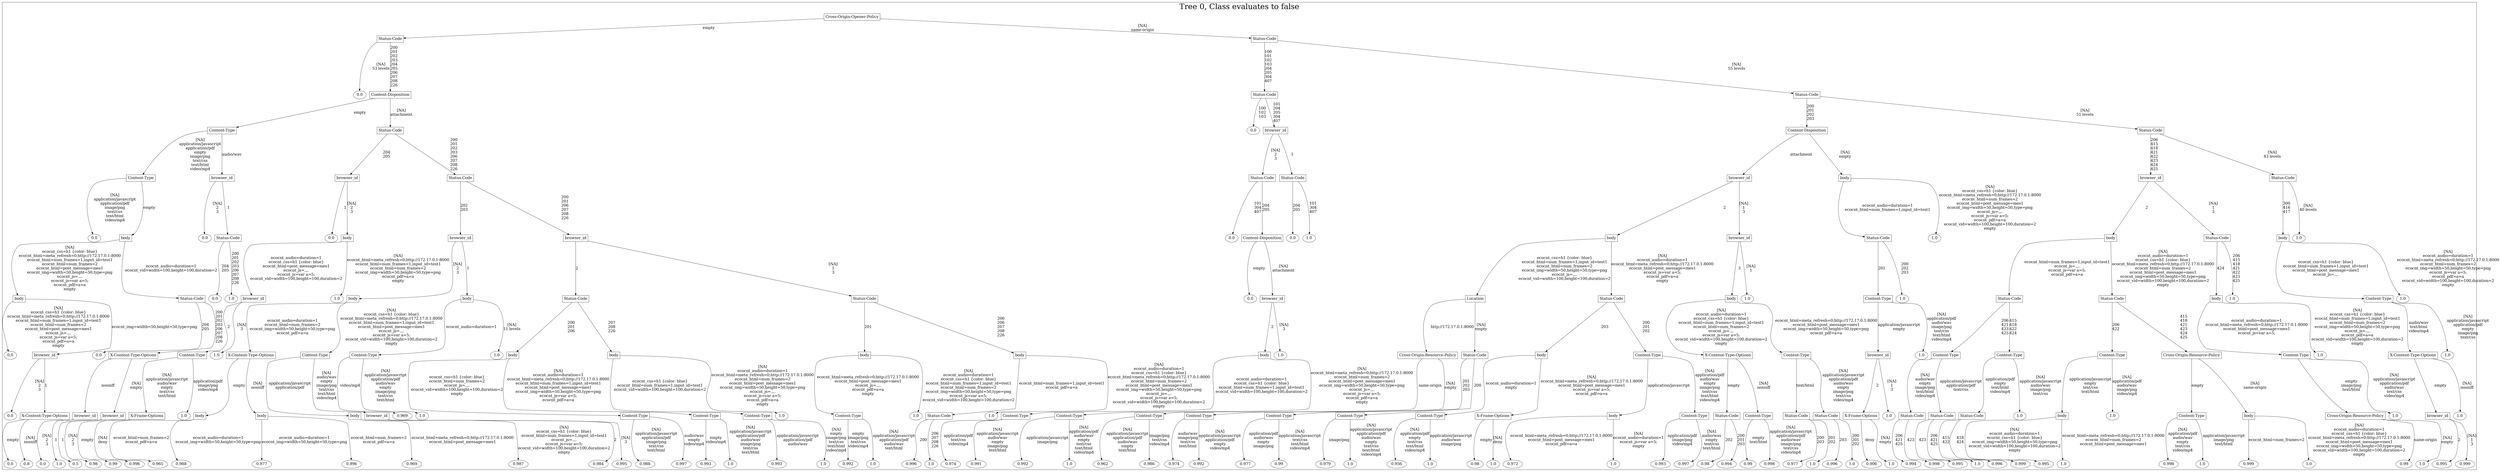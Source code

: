 /*
Generated by:
    http://https://github.com/h2oai/h2o-3/tree/master/h2o-genmodel/src/main/java/hex/genmodel/tools/PrintMojo.java
*/

/*
On a mac:

$ brew install graphviz
$ dot -Tpng file.gv -o file.png
$ open file.png
*/

digraph G {

subgraph cluster_0 {
/* Nodes */

/* Level 0 */
{
"SG_0_Node_0" [shape=box, fontsize=20, label="Cross-Origin-Opener-Policy"]
}

/* Level 1 */
{
"SG_0_Node_1" [shape=box, fontsize=20, label="Status-Code"]
"SG_0_Node_2" [shape=box, fontsize=20, label="Status-Code"]
}

/* Level 2 */
{
"SG_0_Node_163" [fontsize=20, label="0.0"]
"SG_0_Node_3" [shape=box, fontsize=20, label="Content-Disposition"]
"SG_0_Node_4" [shape=box, fontsize=20, label="Status-Code"]
"SG_0_Node_5" [shape=box, fontsize=20, label="Status-Code"]
}

/* Level 3 */
{
"SG_0_Node_6" [shape=box, fontsize=20, label="Content-Type"]
"SG_0_Node_7" [shape=box, fontsize=20, label="Status-Code"]
"SG_0_Node_164" [fontsize=20, label="0.0"]
"SG_0_Node_8" [shape=box, fontsize=20, label="browser_id"]
"SG_0_Node_9" [shape=box, fontsize=20, label="Content-Disposition"]
"SG_0_Node_10" [shape=box, fontsize=20, label="Status-Code"]
}

/* Level 4 */
{
"SG_0_Node_11" [shape=box, fontsize=20, label="Content-Type"]
"SG_0_Node_12" [shape=box, fontsize=20, label="browser_id"]
"SG_0_Node_13" [shape=box, fontsize=20, label="browser_id"]
"SG_0_Node_14" [shape=box, fontsize=20, label="Status-Code"]
"SG_0_Node_15" [shape=box, fontsize=20, label="Status-Code"]
"SG_0_Node_16" [shape=box, fontsize=20, label="Status-Code"]
"SG_0_Node_17" [shape=box, fontsize=20, label="browser_id"]
"SG_0_Node_18" [shape=box, fontsize=20, label="body"]
"SG_0_Node_19" [shape=box, fontsize=20, label="browser_id"]
"SG_0_Node_20" [shape=box, fontsize=20, label="Status-Code"]
}

/* Level 5 */
{
"SG_0_Node_165" [fontsize=20, label="0.0"]
"SG_0_Node_21" [shape=box, fontsize=20, label="body"]
"SG_0_Node_166" [fontsize=20, label="0.0"]
"SG_0_Node_22" [shape=box, fontsize=20, label="Status-Code"]
"SG_0_Node_167" [fontsize=20, label="0.0"]
"SG_0_Node_23" [shape=box, fontsize=20, label="body"]
"SG_0_Node_24" [shape=box, fontsize=20, label="browser_id"]
"SG_0_Node_25" [shape=box, fontsize=20, label="browser_id"]
"SG_0_Node_168" [fontsize=20, label="0.0"]
"SG_0_Node_26" [shape=box, fontsize=20, label="Content-Disposition"]
"SG_0_Node_169" [fontsize=20, label="0.0"]
"SG_0_Node_170" [fontsize=20, label="1.0"]
"SG_0_Node_27" [shape=box, fontsize=20, label="body"]
"SG_0_Node_28" [shape=box, fontsize=20, label="browser_id"]
"SG_0_Node_29" [shape=box, fontsize=20, label="Status-Code"]
"SG_0_Node_171" [fontsize=20, label="1.0"]
"SG_0_Node_30" [shape=box, fontsize=20, label="body"]
"SG_0_Node_31" [shape=box, fontsize=20, label="Status-Code"]
"SG_0_Node_32" [shape=box, fontsize=20, label="body"]
"SG_0_Node_172" [fontsize=20, label="1.0"]
}

/* Level 6 */
{
"SG_0_Node_33" [shape=box, fontsize=20, label="body"]
"SG_0_Node_34" [shape=box, fontsize=20, label="Status-Code"]
"SG_0_Node_173" [fontsize=20, label="0.0"]
"SG_0_Node_174" [fontsize=20, label="1.0"]
"SG_0_Node_35" [shape=box, fontsize=20, label="browser_id"]
"SG_0_Node_175" [fontsize=20, label="1.0"]
"SG_0_Node_36" [shape=box, fontsize=20, label="body"]
"SG_0_Node_37" [shape=box, fontsize=20, label="body"]
"SG_0_Node_38" [shape=box, fontsize=20, label="Status-Code"]
"SG_0_Node_39" [shape=box, fontsize=20, label="Status-Code"]
"SG_0_Node_176" [fontsize=20, label="0.0"]
"SG_0_Node_40" [shape=box, fontsize=20, label="browser_id"]
"SG_0_Node_41" [shape=box, fontsize=20, label="Location"]
"SG_0_Node_42" [shape=box, fontsize=20, label="Status-Code"]
"SG_0_Node_43" [shape=box, fontsize=20, label="body"]
"SG_0_Node_177" [fontsize=20, label="1.0"]
"SG_0_Node_44" [shape=box, fontsize=20, label="Content-Type"]
"SG_0_Node_178" [fontsize=20, label="1.0"]
"SG_0_Node_45" [shape=box, fontsize=20, label="Status-Code"]
"SG_0_Node_46" [shape=box, fontsize=20, label="Status-Code"]
"SG_0_Node_47" [shape=box, fontsize=20, label="body"]
"SG_0_Node_179" [fontsize=20, label="1.0"]
"SG_0_Node_48" [shape=box, fontsize=20, label="Content-Type"]
"SG_0_Node_180" [fontsize=20, label="1.0"]
}

/* Level 7 */
{
"SG_0_Node_181" [fontsize=20, label="0.0"]
"SG_0_Node_49" [shape=box, fontsize=20, label="browser_id"]
"SG_0_Node_182" [fontsize=20, label="0.0"]
"SG_0_Node_50" [shape=box, fontsize=20, label="X-Content-Type-Options"]
"SG_0_Node_51" [shape=box, fontsize=20, label="Content-Type"]
"SG_0_Node_183" [fontsize=20, label="1.0"]
"SG_0_Node_52" [shape=box, fontsize=20, label="X-Content-Type-Options"]
"SG_0_Node_53" [shape=box, fontsize=20, label="Content-Type"]
"SG_0_Node_54" [shape=box, fontsize=20, label="Content-Type"]
"SG_0_Node_184" [fontsize=20, label="1.0"]
"SG_0_Node_55" [shape=box, fontsize=20, label="body"]
"SG_0_Node_56" [shape=box, fontsize=20, label="body"]
"SG_0_Node_57" [shape=box, fontsize=20, label="body"]
"SG_0_Node_58" [shape=box, fontsize=20, label="body"]
"SG_0_Node_59" [shape=box, fontsize=20, label="body"]
"SG_0_Node_185" [fontsize=20, label="1.0"]
"SG_0_Node_60" [shape=box, fontsize=20, label="Cross-Origin-Resource-Policy"]
"SG_0_Node_61" [shape=box, fontsize=20, label="Status-Code"]
"SG_0_Node_62" [shape=box, fontsize=20, label="body"]
"SG_0_Node_63" [shape=box, fontsize=20, label="Content-Type"]
"SG_0_Node_64" [shape=box, fontsize=20, label="X-Content-Type-Options"]
"SG_0_Node_65" [shape=box, fontsize=20, label="Content-Type"]
"SG_0_Node_66" [shape=box, fontsize=20, label="browser_id"]
"SG_0_Node_186" [fontsize=20, label="1.0"]
"SG_0_Node_67" [shape=box, fontsize=20, label="Content-Type"]
"SG_0_Node_68" [shape=box, fontsize=20, label="Content-Type"]
"SG_0_Node_69" [shape=box, fontsize=20, label="Content-Type"]
"SG_0_Node_70" [shape=box, fontsize=20, label="Cross-Origin-Resource-Policy"]
"SG_0_Node_71" [shape=box, fontsize=20, label="Content-Type"]
"SG_0_Node_187" [fontsize=20, label="1.0"]
"SG_0_Node_72" [shape=box, fontsize=20, label="X-Content-Type-Options"]
"SG_0_Node_188" [fontsize=20, label="1.0"]
}

/* Level 8 */
{
"SG_0_Node_189" [fontsize=20, label="0.0"]
"SG_0_Node_73" [shape=box, fontsize=20, label="X-Content-Type-Options"]
"SG_0_Node_74" [shape=box, fontsize=20, label="browser_id"]
"SG_0_Node_75" [shape=box, fontsize=20, label="browser_id"]
"SG_0_Node_76" [shape=box, fontsize=20, label="X-Frame-Options"]
"SG_0_Node_190" [fontsize=20, label="1.0"]
"SG_0_Node_77" [shape=box, fontsize=20, label="body"]
"SG_0_Node_78" [shape=box, fontsize=20, label="body"]
"SG_0_Node_79" [shape=box, fontsize=20, label="body"]
"SG_0_Node_80" [shape=box, fontsize=20, label="browser_id"]
"SG_0_Node_191" [fontsize=20, label="0.969"]
"SG_0_Node_192" [fontsize=20, label="1.0"]
"SG_0_Node_82" [shape=box, fontsize=20, label="Content-Type"]
"SG_0_Node_83" [shape=box, fontsize=20, label="Content-Type"]
"SG_0_Node_84" [shape=box, fontsize=20, label="Content-Type"]
"SG_0_Node_193" [fontsize=20, label="1.0"]
"SG_0_Node_85" [shape=box, fontsize=20, label="Content-Type"]
"SG_0_Node_194" [fontsize=20, label="1.0"]
"SG_0_Node_86" [shape=box, fontsize=20, label="Status-Code"]
"SG_0_Node_195" [fontsize=20, label="1.0"]
"SG_0_Node_87" [shape=box, fontsize=20, label="Content-Type"]
"SG_0_Node_88" [shape=box, fontsize=20, label="Content-Type"]
"SG_0_Node_89" [shape=box, fontsize=20, label="Content-Type"]
"SG_0_Node_90" [shape=box, fontsize=20, label="Content-Type"]
"SG_0_Node_91" [shape=box, fontsize=20, label="Content-Type"]
"SG_0_Node_92" [shape=box, fontsize=20, label="Content-Type"]
"SG_0_Node_93" [shape=box, fontsize=20, label="Content-Type"]
"SG_0_Node_94" [shape=box, fontsize=20, label="X-Frame-Options"]
"SG_0_Node_95" [shape=box, fontsize=20, label="body"]
"SG_0_Node_96" [shape=box, fontsize=20, label="Content-Type"]
"SG_0_Node_97" [shape=box, fontsize=20, label="Status-Code"]
"SG_0_Node_98" [shape=box, fontsize=20, label="Content-Type"]
"SG_0_Node_99" [shape=box, fontsize=20, label="Status-Code"]
"SG_0_Node_100" [shape=box, fontsize=20, label="Status-Code"]
"SG_0_Node_101" [shape=box, fontsize=20, label="X-Frame-Options"]
"SG_0_Node_196" [fontsize=20, label="1.0"]
"SG_0_Node_102" [shape=box, fontsize=20, label="Status-Code"]
"SG_0_Node_103" [shape=box, fontsize=20, label="Status-Code"]
"SG_0_Node_104" [shape=box, fontsize=20, label="Status-Code"]
"SG_0_Node_197" [fontsize=20, label="1.0"]
"SG_0_Node_105" [shape=box, fontsize=20, label="body"]
"SG_0_Node_198" [fontsize=20, label="1.0"]
"SG_0_Node_106" [shape=box, fontsize=20, label="Content-Type"]
"SG_0_Node_107" [shape=box, fontsize=20, label="body"]
"SG_0_Node_108" [shape=box, fontsize=20, label="Cross-Origin-Resource-Policy"]
"SG_0_Node_199" [fontsize=20, label="1.0"]
"SG_0_Node_109" [shape=box, fontsize=20, label="browser_id"]
"SG_0_Node_200" [fontsize=20, label="1.0"]
}

/* Level 9 */
{
"SG_0_Node_201" [fontsize=20, label="0.0"]
"SG_0_Node_202" [fontsize=20, label="0.8"]
"SG_0_Node_203" [fontsize=20, label="0.0"]
"SG_0_Node_204" [fontsize=20, label="1.0"]
"SG_0_Node_205" [fontsize=20, label="0.5"]
"SG_0_Node_206" [fontsize=20, label="0.98"]
"SG_0_Node_207" [fontsize=20, label="0.99"]
"SG_0_Node_208" [fontsize=20, label="0.996"]
"SG_0_Node_209" [fontsize=20, label="0.965"]
"SG_0_Node_210" [fontsize=20, label="0.988"]
"SG_0_Node_211" [fontsize=20, label="0.977"]
"SG_0_Node_212" [fontsize=20, label="0.996"]
"SG_0_Node_213" [fontsize=20, label="0.969"]
"SG_0_Node_214" [fontsize=20, label="0.987"]
"SG_0_Node_215" [fontsize=20, label="0.984"]
"SG_0_Node_216" [fontsize=20, label="0.995"]
"SG_0_Node_217" [fontsize=20, label="0.988"]
"SG_0_Node_218" [fontsize=20, label="0.997"]
"SG_0_Node_219" [fontsize=20, label="0.993"]
"SG_0_Node_220" [fontsize=20, label="1.0"]
"SG_0_Node_221" [fontsize=20, label="0.993"]
"SG_0_Node_222" [fontsize=20, label="1.0"]
"SG_0_Node_223" [fontsize=20, label="0.992"]
"SG_0_Node_224" [fontsize=20, label="1.0"]
"SG_0_Node_225" [fontsize=20, label="0.996"]
"SG_0_Node_226" [fontsize=20, label="1.0"]
"SG_0_Node_227" [fontsize=20, label="0.974"]
"SG_0_Node_228" [fontsize=20, label="0.991"]
"SG_0_Node_229" [fontsize=20, label="0.992"]
"SG_0_Node_230" [fontsize=20, label="1.0"]
"SG_0_Node_231" [fontsize=20, label="0.962"]
"SG_0_Node_232" [fontsize=20, label="0.986"]
"SG_0_Node_233" [fontsize=20, label="0.974"]
"SG_0_Node_234" [fontsize=20, label="0.992"]
"SG_0_Node_235" [fontsize=20, label="0.977"]
"SG_0_Node_236" [fontsize=20, label="0.99"]
"SG_0_Node_237" [fontsize=20, label="0.979"]
"SG_0_Node_238" [fontsize=20, label="1.0"]
"SG_0_Node_239" [fontsize=20, label="0.956"]
"SG_0_Node_240" [fontsize=20, label="1.0"]
"SG_0_Node_241" [fontsize=20, label="0.98"]
"SG_0_Node_242" [fontsize=20, label="1.0"]
"SG_0_Node_243" [fontsize=20, label="0.972"]
"SG_0_Node_244" [fontsize=20, label="1.0"]
"SG_0_Node_245" [fontsize=20, label="0.993"]
"SG_0_Node_246" [fontsize=20, label="0.997"]
"SG_0_Node_247" [fontsize=20, label="0.98"]
"SG_0_Node_248" [fontsize=20, label="0.994"]
"SG_0_Node_249" [fontsize=20, label="0.99"]
"SG_0_Node_250" [fontsize=20, label="0.998"]
"SG_0_Node_251" [fontsize=20, label="0.977"]
"SG_0_Node_252" [fontsize=20, label="1.0"]
"SG_0_Node_253" [fontsize=20, label="0.996"]
"SG_0_Node_254" [fontsize=20, label="1.0"]
"SG_0_Node_255" [fontsize=20, label="0.906"]
"SG_0_Node_256" [fontsize=20, label="1.0"]
"SG_0_Node_257" [fontsize=20, label="0.994"]
"SG_0_Node_258" [fontsize=20, label="0.998"]
"SG_0_Node_259" [fontsize=20, label="0.995"]
"SG_0_Node_260" [fontsize=20, label="1.0"]
"SG_0_Node_261" [fontsize=20, label="0.996"]
"SG_0_Node_262" [fontsize=20, label="0.999"]
"SG_0_Node_263" [fontsize=20, label="0.995"]
"SG_0_Node_264" [fontsize=20, label="1.0"]
"SG_0_Node_265" [fontsize=20, label="0.998"]
"SG_0_Node_266" [fontsize=20, label="1.0"]
"SG_0_Node_267" [fontsize=20, label="0.999"]
"SG_0_Node_268" [fontsize=20, label="1.0"]
"SG_0_Node_269" [fontsize=20, label="0.99"]
"SG_0_Node_270" [fontsize=20, label="1.0"]
"SG_0_Node_271" [fontsize=20, label="0.995"]
"SG_0_Node_272" [fontsize=20, label="0.999"]
}

/* Edges */
"SG_0_Node_0" -> "SG_0_Node_1" [fontsize=20, label="empty
"]
"SG_0_Node_0" -> "SG_0_Node_2" [fontsize=20, label="[NA]
same-origin
"]
"SG_0_Node_2" -> "SG_0_Node_4" [fontsize=20, label="100
101
102
103
204
205
304
407
"]
"SG_0_Node_2" -> "SG_0_Node_5" [fontsize=20, label="[NA]
55 levels
"]
"SG_0_Node_5" -> "SG_0_Node_9" [fontsize=20, label="200
201
202
203
"]
"SG_0_Node_5" -> "SG_0_Node_10" [fontsize=20, label="[NA]
51 levels
"]
"SG_0_Node_10" -> "SG_0_Node_19" [fontsize=20, label="206
415
418
421
422
423
424
425
"]
"SG_0_Node_10" -> "SG_0_Node_20" [fontsize=20, label="[NA]
43 levels
"]
"SG_0_Node_20" -> "SG_0_Node_32" [fontsize=20, label="300
416
417
"]
"SG_0_Node_20" -> "SG_0_Node_172" [fontsize=20, label="[NA]
40 levels
"]
"SG_0_Node_32" -> "SG_0_Node_48" [fontsize=20, label="ecocnt_css=h1 {color: blue}
ecocnt_html=num_frames=1,input_id=test1
ecocnt_html=post_message=mes1
ecocnt_js=.,,.
"]
"SG_0_Node_32" -> "SG_0_Node_180" [fontsize=20, label="[NA]
ecocnt_audio=duration=1
ecocnt_html=meta_refresh=0;http://172.17.0.1:8000
ecocnt_html=num_frames=2
ecocnt_img=width=50,height=50,type=png
ecocnt_js=var a=5;
ecocnt_pdf=a=a
ecocnt_vid=width=100,height=100,duration=2
empty
"]
"SG_0_Node_48" -> "SG_0_Node_72" [fontsize=20, label="audio/wav
text/html
video/mp4
"]
"SG_0_Node_48" -> "SG_0_Node_188" [fontsize=20, label="[NA]
application/javascript
application/pdf
empty
image/png
text/css
"]
"SG_0_Node_72" -> "SG_0_Node_109" [fontsize=20, label="empty
"]
"SG_0_Node_72" -> "SG_0_Node_200" [fontsize=20, label="[NA]
nosniff
"]
"SG_0_Node_109" -> "SG_0_Node_271" [fontsize=20, label="2
"]
"SG_0_Node_109" -> "SG_0_Node_272" [fontsize=20, label="[NA]
1
3
"]
"SG_0_Node_19" -> "SG_0_Node_30" [fontsize=20, label="2
"]
"SG_0_Node_19" -> "SG_0_Node_31" [fontsize=20, label="[NA]
1
3
"]
"SG_0_Node_31" -> "SG_0_Node_47" [fontsize=20, label="424
"]
"SG_0_Node_31" -> "SG_0_Node_179" [fontsize=20, label="206
415
418
421
422
423
425
"]
"SG_0_Node_47" -> "SG_0_Node_71" [fontsize=20, label="ecocnt_audio=duration=1
ecocnt_html=meta_refresh=0;http://172.17.0.1:8000
ecocnt_html=post_message=mes1
ecocnt_js=var a=5;
"]
"SG_0_Node_47" -> "SG_0_Node_187" [fontsize=20, label="[NA]
ecocnt_css=h1 {color: blue}
ecocnt_html=num_frames=1,input_id=test1
ecocnt_html=num_frames=2
ecocnt_img=width=50,height=50,type=png
ecocnt_js=.,,.
ecocnt_pdf=a=a
ecocnt_vid=width=100,height=100,duration=2
empty
"]
"SG_0_Node_71" -> "SG_0_Node_108" [fontsize=20, label="empty
image/png
text/html
"]
"SG_0_Node_71" -> "SG_0_Node_199" [fontsize=20, label="[NA]
application/javascript
application/pdf
audio/wav
text/css
video/mp4
"]
"SG_0_Node_108" -> "SG_0_Node_269" [fontsize=20, label="same-origin
"]
"SG_0_Node_108" -> "SG_0_Node_270" [fontsize=20, label="[NA]
empty
"]
"SG_0_Node_30" -> "SG_0_Node_45" [fontsize=20, label="ecocnt_html=num_frames=1,input_id=test1
ecocnt_js=.,,.
ecocnt_js=var a=5;
ecocnt_pdf=a=a
"]
"SG_0_Node_30" -> "SG_0_Node_46" [fontsize=20, label="[NA]
ecocnt_audio=duration=1
ecocnt_css=h1 {color: blue}
ecocnt_html=meta_refresh=0;http://172.17.0.1:8000
ecocnt_html=num_frames=2
ecocnt_html=post_message=mes1
ecocnt_img=width=50,height=50,type=png
ecocnt_vid=width=100,height=100,duration=2
empty
"]
"SG_0_Node_46" -> "SG_0_Node_69" [fontsize=20, label="206
422
"]
"SG_0_Node_46" -> "SG_0_Node_70" [fontsize=20, label="415
418
421
423
424
425
"]
"SG_0_Node_70" -> "SG_0_Node_106" [fontsize=20, label="empty
"]
"SG_0_Node_70" -> "SG_0_Node_107" [fontsize=20, label="[NA]
same-origin
"]
"SG_0_Node_107" -> "SG_0_Node_267" [fontsize=20, label="ecocnt_html=num_frames=2
"]
"SG_0_Node_107" -> "SG_0_Node_268" [fontsize=20, label="[NA]
ecocnt_audio=duration=1
ecocnt_css=h1 {color: blue}
ecocnt_html=meta_refresh=0;http://172.17.0.1:8000
ecocnt_html=post_message=mes1
ecocnt_img=width=50,height=50,type=png
ecocnt_vid=width=100,height=100,duration=2
empty
"]
"SG_0_Node_106" -> "SG_0_Node_265" [fontsize=20, label="[NA]
application/pdf
audio/wav
empty
text/css
video/mp4
"]
"SG_0_Node_106" -> "SG_0_Node_266" [fontsize=20, label="application/javascript
image/png
text/html
"]
"SG_0_Node_69" -> "SG_0_Node_105" [fontsize=20, label="application/javascript
empty
text/css
text/html
"]
"SG_0_Node_69" -> "SG_0_Node_198" [fontsize=20, label="[NA]
application/pdf
audio/wav
image/png
video/mp4
"]
"SG_0_Node_105" -> "SG_0_Node_263" [fontsize=20, label="[NA]
ecocnt_audio=duration=1
ecocnt_css=h1 {color: blue}
ecocnt_img=width=50,height=50,type=png
ecocnt_vid=width=100,height=100,duration=2
empty
"]
"SG_0_Node_105" -> "SG_0_Node_264" [fontsize=20, label="ecocnt_html=meta_refresh=0;http://172.17.0.1:8000
ecocnt_html=num_frames=2
ecocnt_html=post_message=mes1
"]
"SG_0_Node_45" -> "SG_0_Node_67" [fontsize=20, label="206
421
423
425
"]
"SG_0_Node_45" -> "SG_0_Node_68" [fontsize=20, label="415
418
422
424
"]
"SG_0_Node_68" -> "SG_0_Node_104" [fontsize=20, label="application/pdf
empty
text/html
video/mp4
"]
"SG_0_Node_68" -> "SG_0_Node_197" [fontsize=20, label="[NA]
application/javascript
audio/wav
image/png
text/css
"]
"SG_0_Node_104" -> "SG_0_Node_261" [fontsize=20, label="415
422
"]
"SG_0_Node_104" -> "SG_0_Node_262" [fontsize=20, label="418
424
"]
"SG_0_Node_67" -> "SG_0_Node_102" [fontsize=20, label="[NA]
audio/wav
empty
image/png
text/html
video/mp4
"]
"SG_0_Node_67" -> "SG_0_Node_103" [fontsize=20, label="application/javascript
application/pdf
text/css
"]
"SG_0_Node_103" -> "SG_0_Node_259" [fontsize=20, label="423
"]
"SG_0_Node_103" -> "SG_0_Node_260" [fontsize=20, label="206
421
425
"]
"SG_0_Node_102" -> "SG_0_Node_257" [fontsize=20, label="206
421
425
"]
"SG_0_Node_102" -> "SG_0_Node_258" [fontsize=20, label="423
"]
"SG_0_Node_9" -> "SG_0_Node_17" [fontsize=20, label="attachment
"]
"SG_0_Node_9" -> "SG_0_Node_18" [fontsize=20, label="[NA]
empty
"]
"SG_0_Node_18" -> "SG_0_Node_29" [fontsize=20, label="ecocnt_audio=duration=1
ecocnt_html=num_frames=1,input_id=test1
"]
"SG_0_Node_18" -> "SG_0_Node_171" [fontsize=20, label="[NA]
ecocnt_css=h1 {color: blue}
ecocnt_html=meta_refresh=0;http://172.17.0.1:8000
ecocnt_html=num_frames=2
ecocnt_html=post_message=mes1
ecocnt_img=width=50,height=50,type=png
ecocnt_js=.,,.
ecocnt_js=var a=5;
ecocnt_pdf=a=a
ecocnt_vid=width=100,height=100,duration=2
empty
"]
"SG_0_Node_29" -> "SG_0_Node_44" [fontsize=20, label="201
"]
"SG_0_Node_29" -> "SG_0_Node_178" [fontsize=20, label="200
202
203
"]
"SG_0_Node_44" -> "SG_0_Node_66" [fontsize=20, label="application/javascript
empty
"]
"SG_0_Node_44" -> "SG_0_Node_186" [fontsize=20, label="[NA]
application/pdf
audio/wav
image/png
text/css
text/html
video/mp4
"]
"SG_0_Node_66" -> "SG_0_Node_101" [fontsize=20, label="2
"]
"SG_0_Node_66" -> "SG_0_Node_196" [fontsize=20, label="[NA]
1
3
"]
"SG_0_Node_101" -> "SG_0_Node_255" [fontsize=20, label="deny
"]
"SG_0_Node_101" -> "SG_0_Node_256" [fontsize=20, label="[NA]
empty
"]
"SG_0_Node_17" -> "SG_0_Node_27" [fontsize=20, label="2
"]
"SG_0_Node_17" -> "SG_0_Node_28" [fontsize=20, label="[NA]
1
3
"]
"SG_0_Node_28" -> "SG_0_Node_43" [fontsize=20, label="3
"]
"SG_0_Node_28" -> "SG_0_Node_177" [fontsize=20, label="[NA]
1
"]
"SG_0_Node_43" -> "SG_0_Node_64" [fontsize=20, label="[NA]
ecocnt_audio=duration=1
ecocnt_css=h1 {color: blue}
ecocnt_html=num_frames=1,input_id=test1
ecocnt_html=num_frames=2
ecocnt_js=.,,.
ecocnt_js=var a=5;
ecocnt_vid=width=100,height=100,duration=2
empty
"]
"SG_0_Node_43" -> "SG_0_Node_65" [fontsize=20, label="ecocnt_html=meta_refresh=0;http://172.17.0.1:8000
ecocnt_html=post_message=mes1
ecocnt_img=width=50,height=50,type=png
ecocnt_pdf=a=a
"]
"SG_0_Node_65" -> "SG_0_Node_99" [fontsize=20, label="text/html
"]
"SG_0_Node_65" -> "SG_0_Node_100" [fontsize=20, label="[NA]
application/javascript
application/pdf
audio/wav
empty
image/png
text/css
video/mp4
"]
"SG_0_Node_100" -> "SG_0_Node_253" [fontsize=20, label="203
"]
"SG_0_Node_100" -> "SG_0_Node_254" [fontsize=20, label="200
201
202
"]
"SG_0_Node_99" -> "SG_0_Node_251" [fontsize=20, label="200
203
"]
"SG_0_Node_99" -> "SG_0_Node_252" [fontsize=20, label="201
202
"]
"SG_0_Node_64" -> "SG_0_Node_97" [fontsize=20, label="empty
"]
"SG_0_Node_64" -> "SG_0_Node_98" [fontsize=20, label="[NA]
nosniff
"]
"SG_0_Node_98" -> "SG_0_Node_249" [fontsize=20, label="empty
text/html
"]
"SG_0_Node_98" -> "SG_0_Node_250" [fontsize=20, label="[NA]
application/javascript
application/pdf
audio/wav
image/png
text/css
video/mp4
"]
"SG_0_Node_97" -> "SG_0_Node_247" [fontsize=20, label="202
"]
"SG_0_Node_97" -> "SG_0_Node_248" [fontsize=20, label="200
201
203
"]
"SG_0_Node_27" -> "SG_0_Node_41" [fontsize=20, label="ecocnt_css=h1 {color: blue}
ecocnt_html=num_frames=1,input_id=test1
ecocnt_html=num_frames=2
ecocnt_img=width=50,height=50,type=png
ecocnt_js=.,,.
ecocnt_vid=width=100,height=100,duration=2
"]
"SG_0_Node_27" -> "SG_0_Node_42" [fontsize=20, label="[NA]
ecocnt_audio=duration=1
ecocnt_html=meta_refresh=0;http://172.17.0.1:8000
ecocnt_html=post_message=mes1
ecocnt_js=var a=5;
ecocnt_pdf=a=a
empty
"]
"SG_0_Node_42" -> "SG_0_Node_62" [fontsize=20, label="203
"]
"SG_0_Node_42" -> "SG_0_Node_63" [fontsize=20, label="200
201
202
"]
"SG_0_Node_63" -> "SG_0_Node_95" [fontsize=20, label="application/javascript
"]
"SG_0_Node_63" -> "SG_0_Node_96" [fontsize=20, label="[NA]
application/pdf
audio/wav
empty
image/png
text/css
text/html
video/mp4
"]
"SG_0_Node_96" -> "SG_0_Node_245" [fontsize=20, label="application/pdf
image/png
video/mp4
"]
"SG_0_Node_96" -> "SG_0_Node_246" [fontsize=20, label="[NA]
audio/wav
empty
text/css
text/html
"]
"SG_0_Node_95" -> "SG_0_Node_243" [fontsize=20, label="ecocnt_html=meta_refresh=0;http://172.17.0.1:8000
ecocnt_html=post_message=mes1
ecocnt_pdf=a=a
"]
"SG_0_Node_95" -> "SG_0_Node_244" [fontsize=20, label="[NA]
ecocnt_audio=duration=1
ecocnt_js=var a=5;
empty
"]
"SG_0_Node_62" -> "SG_0_Node_93" [fontsize=20, label="ecocnt_audio=duration=1
empty
"]
"SG_0_Node_62" -> "SG_0_Node_94" [fontsize=20, label="[NA]
ecocnt_html=meta_refresh=0;http://172.17.0.1:8000
ecocnt_html=post_message=mes1
ecocnt_js=var a=5;
ecocnt_pdf=a=a
"]
"SG_0_Node_94" -> "SG_0_Node_241" [fontsize=20, label="empty
"]
"SG_0_Node_94" -> "SG_0_Node_242" [fontsize=20, label="[NA]
deny
"]
"SG_0_Node_93" -> "SG_0_Node_239" [fontsize=20, label="[NA]
application/pdf
empty
text/css
text/html
video/mp4
"]
"SG_0_Node_93" -> "SG_0_Node_240" [fontsize=20, label="application/javascript
audio/wav
image/png
"]
"SG_0_Node_41" -> "SG_0_Node_60" [fontsize=20, label="http://172.17.0.1:8000
"]
"SG_0_Node_41" -> "SG_0_Node_61" [fontsize=20, label="[NA]
empty
"]
"SG_0_Node_61" -> "SG_0_Node_91" [fontsize=20, label="201
202
203
"]
"SG_0_Node_61" -> "SG_0_Node_92" [fontsize=20, label="200
"]
"SG_0_Node_92" -> "SG_0_Node_237" [fontsize=20, label="image/png
"]
"SG_0_Node_92" -> "SG_0_Node_238" [fontsize=20, label="[NA]
application/javascript
application/pdf
audio/wav
empty
text/css
text/html
video/mp4
"]
"SG_0_Node_91" -> "SG_0_Node_235" [fontsize=20, label="application/pdf
audio/wav
empty
image/png
"]
"SG_0_Node_91" -> "SG_0_Node_236" [fontsize=20, label="[NA]
application/javascript
text/css
text/html
video/mp4
"]
"SG_0_Node_60" -> "SG_0_Node_89" [fontsize=20, label="same-origin
"]
"SG_0_Node_60" -> "SG_0_Node_90" [fontsize=20, label="[NA]
empty
"]
"SG_0_Node_90" -> "SG_0_Node_233" [fontsize=20, label="audio/wav
image/png
text/css
text/html
"]
"SG_0_Node_90" -> "SG_0_Node_234" [fontsize=20, label="[NA]
application/javascript
application/pdf
empty
video/mp4
"]
"SG_0_Node_89" -> "SG_0_Node_231" [fontsize=20, label="[NA]
application/javascript
application/pdf
audio/wav
empty
text/html
"]
"SG_0_Node_89" -> "SG_0_Node_232" [fontsize=20, label="image/png
text/css
video/mp4
"]
"SG_0_Node_4" -> "SG_0_Node_164" [fontsize=20, label="100
102
103
"]
"SG_0_Node_4" -> "SG_0_Node_8" [fontsize=20, label="101
204
205
304
407
"]
"SG_0_Node_8" -> "SG_0_Node_15" [fontsize=20, label="[NA]
2
3
"]
"SG_0_Node_8" -> "SG_0_Node_16" [fontsize=20, label="1
"]
"SG_0_Node_16" -> "SG_0_Node_169" [fontsize=20, label="204
205
"]
"SG_0_Node_16" -> "SG_0_Node_170" [fontsize=20, label="101
304
407
"]
"SG_0_Node_15" -> "SG_0_Node_168" [fontsize=20, label="101
304
407
"]
"SG_0_Node_15" -> "SG_0_Node_26" [fontsize=20, label="204
205
"]
"SG_0_Node_26" -> "SG_0_Node_176" [fontsize=20, label="empty
"]
"SG_0_Node_26" -> "SG_0_Node_40" [fontsize=20, label="[NA]
attachment
"]
"SG_0_Node_40" -> "SG_0_Node_59" [fontsize=20, label="2
"]
"SG_0_Node_40" -> "SG_0_Node_185" [fontsize=20, label="[NA]
3
"]
"SG_0_Node_59" -> "SG_0_Node_87" [fontsize=20, label="ecocnt_audio=duration=1
ecocnt_css=h1 {color: blue}
ecocnt_html=num_frames=1,input_id=test1
ecocnt_vid=width=100,height=100,duration=2
"]
"SG_0_Node_59" -> "SG_0_Node_88" [fontsize=20, label="[NA]
ecocnt_html=meta_refresh=0;http://172.17.0.1:8000
ecocnt_html=num_frames=2
ecocnt_html=post_message=mes1
ecocnt_img=width=50,height=50,type=png
ecocnt_js=.,,.
ecocnt_js=var a=5;
ecocnt_pdf=a=a
empty
"]
"SG_0_Node_88" -> "SG_0_Node_229" [fontsize=20, label="application/javascript
image/png
"]
"SG_0_Node_88" -> "SG_0_Node_230" [fontsize=20, label="[NA]
application/pdf
audio/wav
empty
text/css
text/html
video/mp4
"]
"SG_0_Node_87" -> "SG_0_Node_227" [fontsize=20, label="application/pdf
text/css
video/mp4
"]
"SG_0_Node_87" -> "SG_0_Node_228" [fontsize=20, label="[NA]
application/javascript
audio/wav
empty
image/png
text/html
"]
"SG_0_Node_1" -> "SG_0_Node_163" [fontsize=20, label="[NA]
53 levels
"]
"SG_0_Node_1" -> "SG_0_Node_3" [fontsize=20, label="200
201
202
203
204
205
206
207
208
226
"]
"SG_0_Node_3" -> "SG_0_Node_6" [fontsize=20, label="empty
"]
"SG_0_Node_3" -> "SG_0_Node_7" [fontsize=20, label="[NA]
attachment
"]
"SG_0_Node_7" -> "SG_0_Node_13" [fontsize=20, label="204
205
"]
"SG_0_Node_7" -> "SG_0_Node_14" [fontsize=20, label="200
201
202
203
206
207
208
226
"]
"SG_0_Node_14" -> "SG_0_Node_24" [fontsize=20, label="202
203
"]
"SG_0_Node_14" -> "SG_0_Node_25" [fontsize=20, label="200
201
206
207
208
226
"]
"SG_0_Node_25" -> "SG_0_Node_38" [fontsize=20, label="2
"]
"SG_0_Node_25" -> "SG_0_Node_39" [fontsize=20, label="[NA]
1
3
"]
"SG_0_Node_39" -> "SG_0_Node_57" [fontsize=20, label="201
"]
"SG_0_Node_39" -> "SG_0_Node_58" [fontsize=20, label="200
206
207
208
226
"]
"SG_0_Node_58" -> "SG_0_Node_86" [fontsize=20, label="ecocnt_html=num_frames=1,input_id=test1
ecocnt_pdf=a=a
"]
"SG_0_Node_58" -> "SG_0_Node_195" [fontsize=20, label="[NA]
ecocnt_audio=duration=1
ecocnt_css=h1 {color: blue}
ecocnt_html=meta_refresh=0;http://172.17.0.1:8000
ecocnt_html=num_frames=2
ecocnt_html=post_message=mes1
ecocnt_img=width=50,height=50,type=png
ecocnt_js=.,,.
ecocnt_js=var a=5;
ecocnt_vid=width=100,height=100,duration=2
empty
"]
"SG_0_Node_86" -> "SG_0_Node_225" [fontsize=20, label="200
"]
"SG_0_Node_86" -> "SG_0_Node_226" [fontsize=20, label="206
207
208
226
"]
"SG_0_Node_57" -> "SG_0_Node_85" [fontsize=20, label="ecocnt_html=meta_refresh=0;http://172.17.0.1:8000
ecocnt_html=post_message=mes1
ecocnt_js=.,,.
ecocnt_pdf=a=a
empty
"]
"SG_0_Node_57" -> "SG_0_Node_194" [fontsize=20, label="[NA]
ecocnt_audio=duration=1
ecocnt_css=h1 {color: blue}
ecocnt_html=num_frames=1,input_id=test1
ecocnt_html=num_frames=2
ecocnt_img=width=50,height=50,type=png
ecocnt_js=var a=5;
ecocnt_vid=width=100,height=100,duration=2
"]
"SG_0_Node_85" -> "SG_0_Node_223" [fontsize=20, label="empty
image/png
text/css
video/mp4
"]
"SG_0_Node_85" -> "SG_0_Node_224" [fontsize=20, label="[NA]
application/javascript
application/pdf
audio/wav
text/html
"]
"SG_0_Node_38" -> "SG_0_Node_55" [fontsize=20, label="200
201
206
"]
"SG_0_Node_38" -> "SG_0_Node_56" [fontsize=20, label="207
208
226
"]
"SG_0_Node_56" -> "SG_0_Node_84" [fontsize=20, label="ecocnt_css=h1 {color: blue}
ecocnt_html=num_frames=1,input_id=test1
ecocnt_vid=width=100,height=100,duration=2
"]
"SG_0_Node_56" -> "SG_0_Node_193" [fontsize=20, label="[NA]
ecocnt_audio=duration=1
ecocnt_html=meta_refresh=0;http://172.17.0.1:8000
ecocnt_html=num_frames=2
ecocnt_html=post_message=mes1
ecocnt_img=width=50,height=50,type=png
ecocnt_js=.,,.
ecocnt_js=var a=5;
ecocnt_pdf=a=a
empty
"]
"SG_0_Node_84" -> "SG_0_Node_221" [fontsize=20, label="application/javascript
application/pdf
audio/wav
"]
"SG_0_Node_84" -> "SG_0_Node_222" [fontsize=20, label="[NA]
empty
image/png
text/css
text/html
video/mp4
"]
"SG_0_Node_55" -> "SG_0_Node_82" [fontsize=20, label="ecocnt_css=h1 {color: blue}
ecocnt_html=num_frames=2
ecocnt_js=.,,.
ecocnt_vid=width=100,height=100,duration=2
empty
"]
"SG_0_Node_55" -> "SG_0_Node_83" [fontsize=20, label="[NA]
ecocnt_audio=duration=1
ecocnt_html=meta_refresh=0;http://172.17.0.1:8000
ecocnt_html=num_frames=1,input_id=test1
ecocnt_html=post_message=mes1
ecocnt_img=width=50,height=50,type=png
ecocnt_js=var a=5;
ecocnt_pdf=a=a
"]
"SG_0_Node_83" -> "SG_0_Node_219" [fontsize=20, label="empty
video/mp4
"]
"SG_0_Node_83" -> "SG_0_Node_220" [fontsize=20, label="[NA]
application/javascript
application/pdf
audio/wav
image/png
text/css
text/html
"]
"SG_0_Node_82" -> "SG_0_Node_217" [fontsize=20, label="[NA]
application/javascript
application/pdf
image/png
text/css
text/html
"]
"SG_0_Node_82" -> "SG_0_Node_218" [fontsize=20, label="audio/wav
empty
video/mp4
"]
"SG_0_Node_24" -> "SG_0_Node_36" [fontsize=20, label="[NA]
2
3
"]
"SG_0_Node_24" -> "SG_0_Node_37" [fontsize=20, label="1
"]
"SG_0_Node_37" -> "SG_0_Node_54" [fontsize=20, label="ecocnt_audio=duration=1
"]
"SG_0_Node_37" -> "SG_0_Node_184" [fontsize=20, label="[NA]
11 levels
"]
"SG_0_Node_54" -> "SG_0_Node_191" [fontsize=20, label="video/mp4
"]
"SG_0_Node_54" -> "SG_0_Node_192" [fontsize=20, label="[NA]
application/javascript
application/pdf
audio/wav
empty
image/png
text/css
text/html
"]
"SG_0_Node_36" -> "SG_0_Node_52" [fontsize=20, label="ecocnt_audio=duration=1
ecocnt_html=num_frames=2
ecocnt_img=width=50,height=50,type=png
ecocnt_pdf=a=a
"]
"SG_0_Node_36" -> "SG_0_Node_53" [fontsize=20, label="[NA]
ecocnt_css=h1 {color: blue}
ecocnt_html=meta_refresh=0;http://172.17.0.1:8000
ecocnt_html=num_frames=1,input_id=test1
ecocnt_html=post_message=mes1
ecocnt_js=.,,.
ecocnt_js=var a=5;
ecocnt_vid=width=100,height=100,duration=2
empty
"]
"SG_0_Node_53" -> "SG_0_Node_79" [fontsize=20, label="application/javascript
application/pdf
"]
"SG_0_Node_53" -> "SG_0_Node_80" [fontsize=20, label="[NA]
audio/wav
empty
image/png
text/css
text/html
video/mp4
"]
"SG_0_Node_80" -> "SG_0_Node_215" [fontsize=20, label="2
"]
"SG_0_Node_80" -> "SG_0_Node_216" [fontsize=20, label="[NA]
3
"]
"SG_0_Node_79" -> "SG_0_Node_213" [fontsize=20, label="ecocnt_html=meta_refresh=0;http://172.17.0.1:8000
ecocnt_html=post_message=mes1
"]
"SG_0_Node_79" -> "SG_0_Node_214" [fontsize=20, label="[NA]
ecocnt_css=h1 {color: blue}
ecocnt_html=num_frames=1,input_id=test1
ecocnt_js=.,,.
ecocnt_js=var a=5;
ecocnt_vid=width=100,height=100,duration=2
empty
"]
"SG_0_Node_52" -> "SG_0_Node_77" [fontsize=20, label="empty
"]
"SG_0_Node_52" -> "SG_0_Node_78" [fontsize=20, label="[NA]
nosniff
"]
"SG_0_Node_78" -> "SG_0_Node_211" [fontsize=20, label="ecocnt_audio=duration=1
ecocnt_img=width=50,height=50,type=png
"]
"SG_0_Node_78" -> "SG_0_Node_212" [fontsize=20, label="ecocnt_html=num_frames=2
ecocnt_pdf=a=a
"]
"SG_0_Node_77" -> "SG_0_Node_209" [fontsize=20, label="ecocnt_html=num_frames=2
ecocnt_pdf=a=a
"]
"SG_0_Node_77" -> "SG_0_Node_210" [fontsize=20, label="ecocnt_audio=duration=1
ecocnt_img=width=50,height=50,type=png
"]
"SG_0_Node_13" -> "SG_0_Node_167" [fontsize=20, label="1
"]
"SG_0_Node_13" -> "SG_0_Node_23" [fontsize=20, label="[NA]
2
3
"]
"SG_0_Node_23" -> "SG_0_Node_35" [fontsize=20, label="ecocnt_audio=duration=1
ecocnt_css=h1 {color: blue}
ecocnt_html=post_message=mes1
ecocnt_js=.,,.
ecocnt_js=var a=5;
ecocnt_vid=width=100,height=100,duration=2
"]
"SG_0_Node_23" -> "SG_0_Node_175" [fontsize=20, label="[NA]
ecocnt_html=meta_refresh=0;http://172.17.0.1:8000
ecocnt_html=num_frames=1,input_id=test1
ecocnt_html=num_frames=2
ecocnt_img=width=50,height=50,type=png
ecocnt_pdf=a=a
empty
"]
"SG_0_Node_35" -> "SG_0_Node_51" [fontsize=20, label="2
"]
"SG_0_Node_35" -> "SG_0_Node_183" [fontsize=20, label="[NA]
3
"]
"SG_0_Node_51" -> "SG_0_Node_76" [fontsize=20, label="[NA]
application/javascript
audio/wav
empty
text/css
text/html
"]
"SG_0_Node_51" -> "SG_0_Node_190" [fontsize=20, label="application/pdf
image/png
video/mp4
"]
"SG_0_Node_76" -> "SG_0_Node_207" [fontsize=20, label="empty
"]
"SG_0_Node_76" -> "SG_0_Node_208" [fontsize=20, label="[NA]
deny
"]
"SG_0_Node_6" -> "SG_0_Node_11" [fontsize=20, label="[NA]
application/javascript
application/pdf
empty
image/png
text/css
text/html
video/mp4
"]
"SG_0_Node_6" -> "SG_0_Node_12" [fontsize=20, label="audio/wav
"]
"SG_0_Node_12" -> "SG_0_Node_166" [fontsize=20, label="[NA]
2
3
"]
"SG_0_Node_12" -> "SG_0_Node_22" [fontsize=20, label="1
"]
"SG_0_Node_22" -> "SG_0_Node_173" [fontsize=20, label="204
205
"]
"SG_0_Node_22" -> "SG_0_Node_174" [fontsize=20, label="200
201
202
203
206
207
208
226
"]
"SG_0_Node_11" -> "SG_0_Node_165" [fontsize=20, label="[NA]
application/javascript
application/pdf
image/png
text/css
text/html
video/mp4
"]
"SG_0_Node_11" -> "SG_0_Node_21" [fontsize=20, label="empty
"]
"SG_0_Node_21" -> "SG_0_Node_33" [fontsize=20, label="[NA]
ecocnt_css=h1 {color: blue}
ecocnt_html=meta_refresh=0;http://172.17.0.1:8000
ecocnt_html=num_frames=1,input_id=test1
ecocnt_html=num_frames=2
ecocnt_html=post_message=mes1
ecocnt_img=width=50,height=50,type=png
ecocnt_js=.,,.
ecocnt_js=var a=5;
ecocnt_pdf=a=a
empty
"]
"SG_0_Node_21" -> "SG_0_Node_34" [fontsize=20, label="ecocnt_audio=duration=1
ecocnt_vid=width=100,height=100,duration=2
"]
"SG_0_Node_34" -> "SG_0_Node_182" [fontsize=20, label="204
205
"]
"SG_0_Node_34" -> "SG_0_Node_50" [fontsize=20, label="200
201
202
203
206
207
208
226
"]
"SG_0_Node_50" -> "SG_0_Node_74" [fontsize=20, label="nosniff
"]
"SG_0_Node_50" -> "SG_0_Node_75" [fontsize=20, label="[NA]
empty
"]
"SG_0_Node_75" -> "SG_0_Node_205" [fontsize=20, label="1
"]
"SG_0_Node_75" -> "SG_0_Node_206" [fontsize=20, label="[NA]
2
3
"]
"SG_0_Node_74" -> "SG_0_Node_203" [fontsize=20, label="[NA]
2
3
"]
"SG_0_Node_74" -> "SG_0_Node_204" [fontsize=20, label="1
"]
"SG_0_Node_33" -> "SG_0_Node_181" [fontsize=20, label="[NA]
ecocnt_css=h1 {color: blue}
ecocnt_html=meta_refresh=0;http://172.17.0.1:8000
ecocnt_html=num_frames=1,input_id=test1
ecocnt_html=num_frames=2
ecocnt_html=post_message=mes1
ecocnt_js=.,,.
ecocnt_js=var a=5;
ecocnt_pdf=a=a
empty
"]
"SG_0_Node_33" -> "SG_0_Node_49" [fontsize=20, label="ecocnt_img=width=50,height=50,type=png
"]
"SG_0_Node_49" -> "SG_0_Node_189" [fontsize=20, label="[NA]
2
3
"]
"SG_0_Node_49" -> "SG_0_Node_73" [fontsize=20, label="1
"]
"SG_0_Node_73" -> "SG_0_Node_201" [fontsize=20, label="empty
"]
"SG_0_Node_73" -> "SG_0_Node_202" [fontsize=20, label="[NA]
nosniff
"]

fontsize=40
label="Tree 0, Class evaluates to false"
}

}

